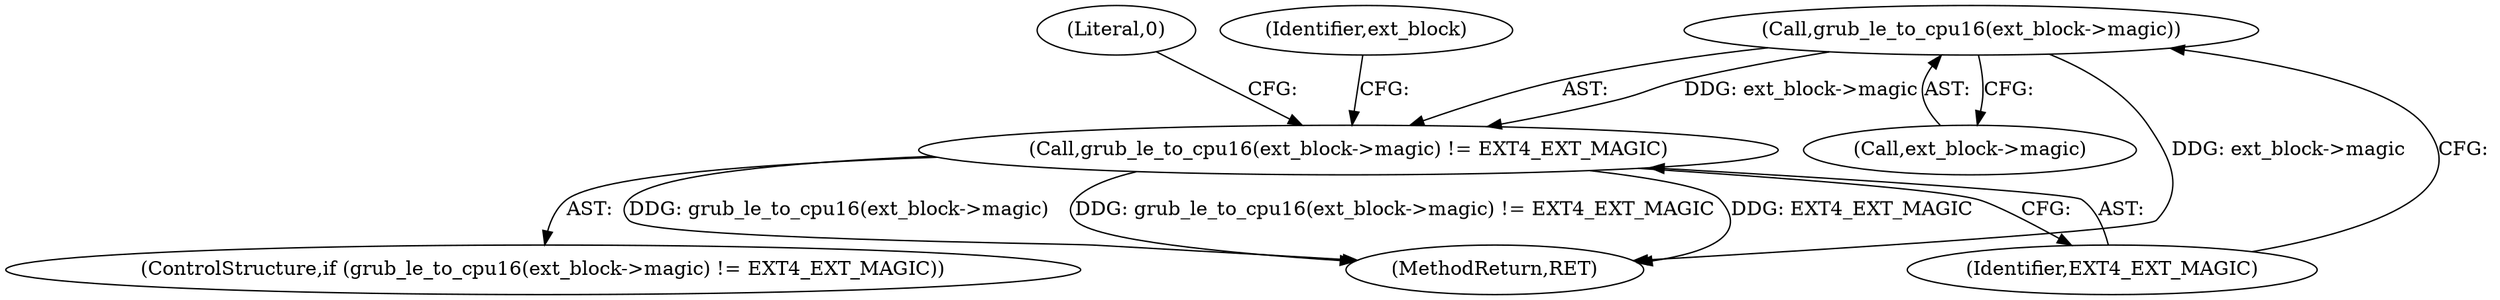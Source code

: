 digraph "0_radare2_65000a7fd9eea62359e6d6714f17b94a99a82edd_1@pointer" {
"1000121" [label="(Call,grub_le_to_cpu16(ext_block->magic))"];
"1000120" [label="(Call,grub_le_to_cpu16(ext_block->magic) != EXT4_EXT_MAGIC)"];
"1000122" [label="(Call,ext_block->magic)"];
"1000127" [label="(Literal,0)"];
"1000121" [label="(Call,grub_le_to_cpu16(ext_block->magic))"];
"1000119" [label="(ControlStructure,if (grub_le_to_cpu16(ext_block->magic) != EXT4_EXT_MAGIC))"];
"1000120" [label="(Call,grub_le_to_cpu16(ext_block->magic) != EXT4_EXT_MAGIC)"];
"1000125" [label="(Identifier,EXT4_EXT_MAGIC)"];
"1000131" [label="(Identifier,ext_block)"];
"1000207" [label="(MethodReturn,RET)"];
"1000121" -> "1000120"  [label="AST: "];
"1000121" -> "1000122"  [label="CFG: "];
"1000122" -> "1000121"  [label="AST: "];
"1000125" -> "1000121"  [label="CFG: "];
"1000121" -> "1000207"  [label="DDG: ext_block->magic"];
"1000121" -> "1000120"  [label="DDG: ext_block->magic"];
"1000120" -> "1000119"  [label="AST: "];
"1000120" -> "1000125"  [label="CFG: "];
"1000125" -> "1000120"  [label="AST: "];
"1000127" -> "1000120"  [label="CFG: "];
"1000131" -> "1000120"  [label="CFG: "];
"1000120" -> "1000207"  [label="DDG: EXT4_EXT_MAGIC"];
"1000120" -> "1000207"  [label="DDG: grub_le_to_cpu16(ext_block->magic)"];
"1000120" -> "1000207"  [label="DDG: grub_le_to_cpu16(ext_block->magic) != EXT4_EXT_MAGIC"];
}
